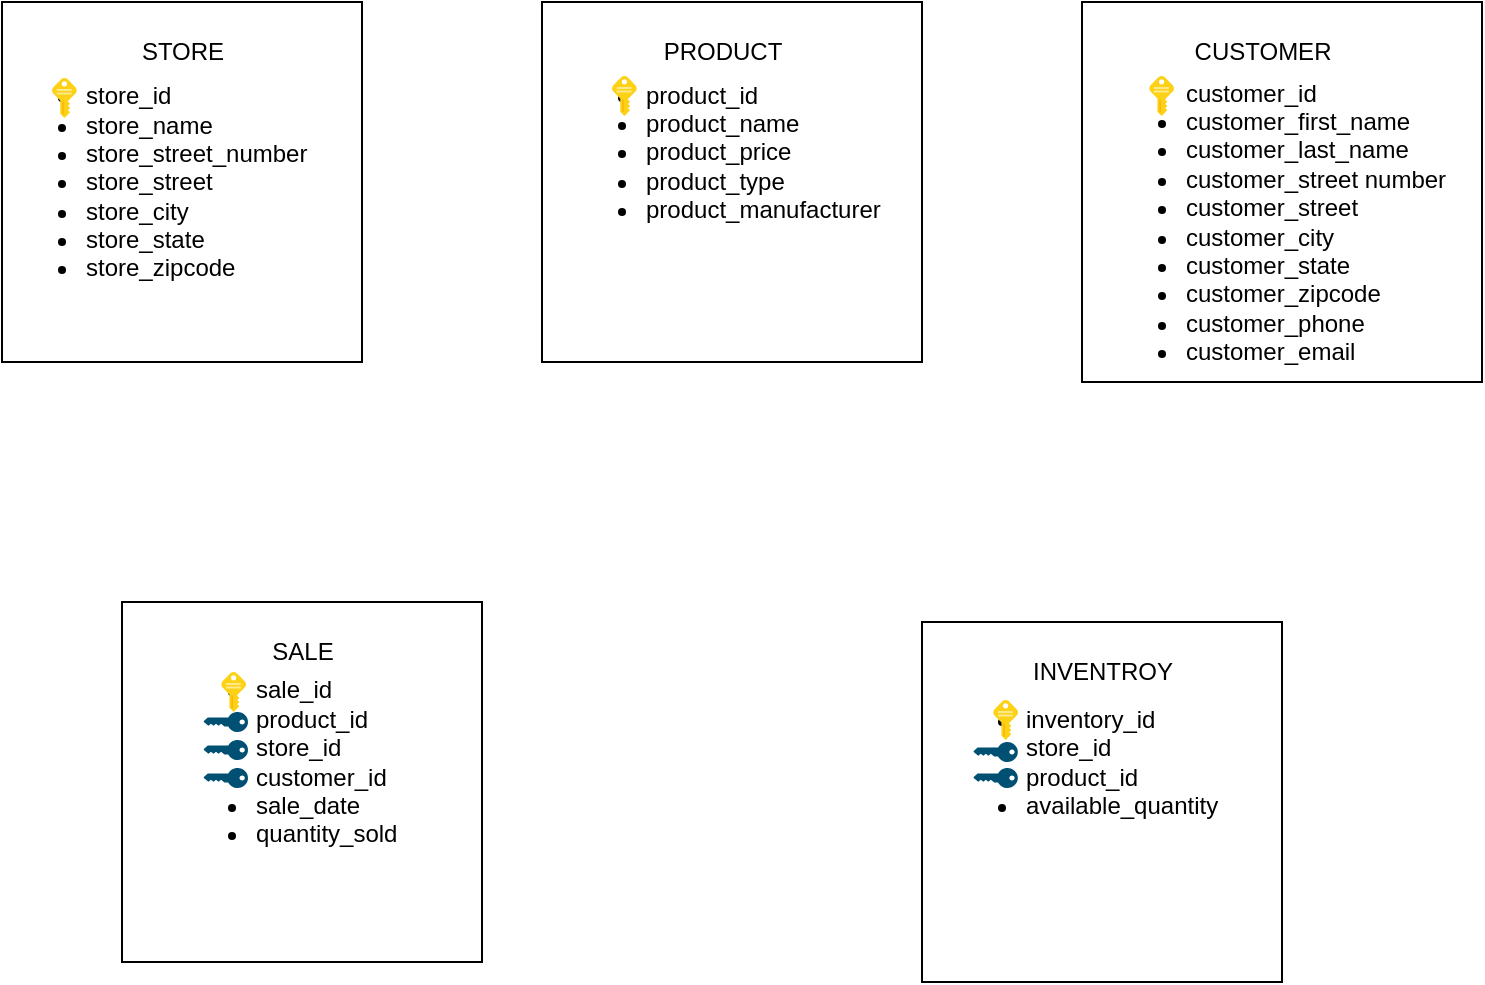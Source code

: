 <mxfile version="21.1.5" type="github">
  <diagram id="C5RBs43oDa-KdzZeNtuy" name="Page-1">
    <mxGraphModel dx="1050" dy="531" grid="1" gridSize="10" guides="1" tooltips="1" connect="1" arrows="1" fold="1" page="1" pageScale="1" pageWidth="827" pageHeight="1169" math="0" shadow="0">
      <root>
        <mxCell id="WIyWlLk6GJQsqaUBKTNV-0" />
        <mxCell id="WIyWlLk6GJQsqaUBKTNV-1" parent="WIyWlLk6GJQsqaUBKTNV-0" />
        <mxCell id="DvmWg05eOIDumtDc3zBH-30" value="" style="group" vertex="1" connectable="0" parent="WIyWlLk6GJQsqaUBKTNV-1">
          <mxGeometry x="600" y="80" width="200" height="200" as="geometry" />
        </mxCell>
        <mxCell id="DvmWg05eOIDumtDc3zBH-8" value="" style="whiteSpace=wrap;html=1;aspect=fixed;movable=1;resizable=1;rotatable=1;deletable=1;editable=1;locked=0;connectable=1;container=0;" vertex="1" parent="DvmWg05eOIDumtDc3zBH-30">
          <mxGeometry width="200" height="190" as="geometry" />
        </mxCell>
        <mxCell id="DvmWg05eOIDumtDc3zBH-9" value="CUSTOMER" style="text;html=1;align=center;verticalAlign=middle;resizable=1;points=[];autosize=1;strokeColor=none;fillColor=none;movable=1;rotatable=1;deletable=1;editable=1;locked=0;connectable=1;container=0;" vertex="1" parent="DvmWg05eOIDumtDc3zBH-30">
          <mxGeometry x="45" y="10" width="90" height="30" as="geometry" />
        </mxCell>
        <mxCell id="DvmWg05eOIDumtDc3zBH-19" value="&lt;ul&gt;&lt;li&gt;customer_id&lt;/li&gt;&lt;li&gt;customer_first_name&lt;/li&gt;&lt;li&gt;customer_last_name&lt;/li&gt;&lt;li&gt;customer_street number&lt;/li&gt;&lt;li&gt;customer_street&lt;/li&gt;&lt;li&gt;customer_city&lt;/li&gt;&lt;li&gt;customer_state&lt;/li&gt;&lt;li&gt;customer_zipcode&lt;/li&gt;&lt;li&gt;customer_phone&lt;/li&gt;&lt;li&gt;customer_email&lt;/li&gt;&lt;/ul&gt;" style="text;html=1;align=left;verticalAlign=middle;resizable=0;points=[];autosize=1;strokeColor=none;fillColor=none;container=0;" vertex="1" parent="DvmWg05eOIDumtDc3zBH-30">
          <mxGeometry x="10" y="20" width="190" height="180" as="geometry" />
        </mxCell>
        <mxCell id="DvmWg05eOIDumtDc3zBH-25" value="" style="image;sketch=0;aspect=fixed;html=1;points=[];align=center;fontSize=12;image=img/lib/mscae/Key.svg;container=0;" vertex="1" parent="DvmWg05eOIDumtDc3zBH-30">
          <mxGeometry x="33.6" y="37" width="12.4" height="20" as="geometry" />
        </mxCell>
        <mxCell id="DvmWg05eOIDumtDc3zBH-32" value="" style="group" vertex="1" connectable="0" parent="WIyWlLk6GJQsqaUBKTNV-1">
          <mxGeometry x="330" y="80" width="190" height="180" as="geometry" />
        </mxCell>
        <mxCell id="DvmWg05eOIDumtDc3zBH-4" value="" style="whiteSpace=wrap;html=1;aspect=fixed;movable=1;resizable=1;rotatable=1;deletable=1;editable=1;locked=0;connectable=1;container=0;" vertex="1" parent="DvmWg05eOIDumtDc3zBH-32">
          <mxGeometry width="190" height="180" as="geometry" />
        </mxCell>
        <mxCell id="DvmWg05eOIDumtDc3zBH-5" value="PRODUCT" style="text;html=1;align=center;verticalAlign=middle;resizable=1;points=[];autosize=1;strokeColor=none;fillColor=none;movable=1;rotatable=1;deletable=1;editable=1;locked=0;connectable=1;container=0;" vertex="1" parent="DvmWg05eOIDumtDc3zBH-32">
          <mxGeometry x="50" y="10" width="80" height="30" as="geometry" />
        </mxCell>
        <mxCell id="DvmWg05eOIDumtDc3zBH-18" value="&lt;ul&gt;&lt;li&gt;product_id&lt;/li&gt;&lt;li&gt;product_name&lt;/li&gt;&lt;li&gt;product_price&lt;/li&gt;&lt;li&gt;product_type&lt;/li&gt;&lt;li&gt;product_manufacturer&lt;/li&gt;&lt;/ul&gt;" style="text;html=1;align=left;verticalAlign=middle;resizable=0;points=[];autosize=1;strokeColor=none;fillColor=none;container=0;" vertex="1" parent="DvmWg05eOIDumtDc3zBH-32">
          <mxGeometry x="10" y="20" width="180" height="110" as="geometry" />
        </mxCell>
        <mxCell id="DvmWg05eOIDumtDc3zBH-28" value="" style="image;sketch=0;aspect=fixed;html=1;points=[];align=center;fontSize=12;image=img/lib/mscae/Key.svg;container=0;" vertex="1" parent="DvmWg05eOIDumtDc3zBH-32">
          <mxGeometry x="35" y="37" width="12.4" height="20" as="geometry" />
        </mxCell>
        <mxCell id="DvmWg05eOIDumtDc3zBH-33" value="" style="group" vertex="1" connectable="0" parent="WIyWlLk6GJQsqaUBKTNV-1">
          <mxGeometry x="60" y="80" width="180" height="180" as="geometry" />
        </mxCell>
        <mxCell id="DvmWg05eOIDumtDc3zBH-0" value="" style="whiteSpace=wrap;html=1;aspect=fixed;movable=1;resizable=1;rotatable=1;deletable=1;editable=1;locked=0;connectable=1;container=0;" vertex="1" parent="DvmWg05eOIDumtDc3zBH-33">
          <mxGeometry width="180" height="180" as="geometry" />
        </mxCell>
        <mxCell id="DvmWg05eOIDumtDc3zBH-1" value="STORE" style="text;html=1;align=center;verticalAlign=middle;resizable=1;points=[];autosize=1;strokeColor=none;fillColor=none;movable=1;rotatable=1;deletable=1;editable=1;locked=0;connectable=1;container=0;" vertex="1" parent="DvmWg05eOIDumtDc3zBH-33">
          <mxGeometry x="60" y="10" width="60" height="30" as="geometry" />
        </mxCell>
        <mxCell id="DvmWg05eOIDumtDc3zBH-17" value="&lt;ul style=&quot;border-color: var(--border-color);&quot;&gt;&lt;li&gt;store_id&lt;/li&gt;&lt;li&gt;store_name&lt;/li&gt;&lt;li&gt;store_street_number&lt;/li&gt;&lt;li style=&quot;border-color: var(--border-color);&quot;&gt;store_street&lt;/li&gt;&lt;li style=&quot;border-color: var(--border-color);&quot;&gt;store_city&lt;/li&gt;&lt;li style=&quot;border-color: var(--border-color);&quot;&gt;store_state&lt;/li&gt;&lt;li style=&quot;border-color: var(--border-color);&quot;&gt;store_zipcode&lt;/li&gt;&lt;/ul&gt;&lt;div&gt;&lt;/div&gt;" style="text;html=1;align=left;verticalAlign=middle;resizable=0;points=[];autosize=1;strokeColor=none;fillColor=none;container=0;" vertex="1" parent="DvmWg05eOIDumtDc3zBH-33">
          <mxGeometry y="20" width="170" height="140" as="geometry" />
        </mxCell>
        <mxCell id="DvmWg05eOIDumtDc3zBH-27" value="" style="image;sketch=0;aspect=fixed;html=1;points=[];align=center;fontSize=12;image=img/lib/mscae/Key.svg;container=0;" vertex="1" parent="DvmWg05eOIDumtDc3zBH-33">
          <mxGeometry x="25" y="38" width="12.4" height="20" as="geometry" />
        </mxCell>
        <mxCell id="DvmWg05eOIDumtDc3zBH-44" value="" style="group" vertex="1" connectable="0" parent="WIyWlLk6GJQsqaUBKTNV-1">
          <mxGeometry x="120" y="380" width="180" height="180" as="geometry" />
        </mxCell>
        <mxCell id="DvmWg05eOIDumtDc3zBH-11" value="" style="whiteSpace=wrap;html=1;aspect=fixed;movable=1;resizable=1;rotatable=1;deletable=1;editable=1;locked=0;connectable=1;container=0;" vertex="1" parent="DvmWg05eOIDumtDc3zBH-44">
          <mxGeometry width="180" height="180" as="geometry" />
        </mxCell>
        <mxCell id="DvmWg05eOIDumtDc3zBH-12" value="SALE" style="text;html=1;align=center;verticalAlign=middle;resizable=1;points=[];autosize=1;strokeColor=none;fillColor=none;movable=1;rotatable=1;deletable=1;editable=1;locked=0;connectable=1;container=0;" vertex="1" parent="DvmWg05eOIDumtDc3zBH-44">
          <mxGeometry x="65" y="10" width="50" height="30" as="geometry" />
        </mxCell>
        <mxCell id="DvmWg05eOIDumtDc3zBH-20" value="&lt;ul&gt;&lt;li&gt;sale_id&lt;/li&gt;&lt;li&gt;product_id&lt;/li&gt;&lt;li&gt;store_id&lt;/li&gt;&lt;li&gt;customer_id&lt;/li&gt;&lt;li&gt;sale_date&lt;/li&gt;&lt;li&gt;quantity_sold&lt;/li&gt;&lt;/ul&gt;" style="text;html=1;align=left;verticalAlign=middle;resizable=0;points=[];autosize=1;strokeColor=none;fillColor=none;container=0;" vertex="1" parent="DvmWg05eOIDumtDc3zBH-44">
          <mxGeometry x="25" y="20" width="130" height="120" as="geometry" />
        </mxCell>
        <mxCell id="DvmWg05eOIDumtDc3zBH-26" value="" style="image;sketch=0;aspect=fixed;html=1;points=[];align=center;fontSize=12;image=img/lib/mscae/Key.svg;container=0;" vertex="1" parent="DvmWg05eOIDumtDc3zBH-44">
          <mxGeometry x="49.6" y="35" width="12.4" height="20" as="geometry" />
        </mxCell>
        <mxCell id="DvmWg05eOIDumtDc3zBH-40" value="" style="points=[[0,0.5,0],[0.24,0,0],[0.5,0.28,0],[0.995,0.475,0],[0.5,0.72,0],[0.24,1,0]];verticalLabelPosition=bottom;sketch=0;html=1;verticalAlign=top;aspect=fixed;align=center;pointerEvents=1;shape=mxgraph.cisco19.key;fillColor=#005073;strokeColor=none;flipH=1;container=0;" vertex="1" parent="DvmWg05eOIDumtDc3zBH-44">
          <mxGeometry x="40.78" y="55" width="22.22" height="10" as="geometry" />
        </mxCell>
        <mxCell id="DvmWg05eOIDumtDc3zBH-39" value="" style="points=[[0,0.5,0],[0.24,0,0],[0.5,0.28,0],[0.995,0.475,0],[0.5,0.72,0],[0.24,1,0]];verticalLabelPosition=bottom;sketch=0;html=1;verticalAlign=top;aspect=fixed;align=center;pointerEvents=1;shape=mxgraph.cisco19.key;fillColor=#005073;strokeColor=none;flipH=1;container=0;" vertex="1" parent="DvmWg05eOIDumtDc3zBH-44">
          <mxGeometry x="40.78" y="69" width="22.22" height="10" as="geometry" />
        </mxCell>
        <mxCell id="DvmWg05eOIDumtDc3zBH-38" value="" style="points=[[0,0.5,0],[0.24,0,0],[0.5,0.28,0],[0.995,0.475,0],[0.5,0.72,0],[0.24,1,0]];verticalLabelPosition=bottom;sketch=0;html=1;verticalAlign=top;aspect=fixed;align=center;pointerEvents=1;shape=mxgraph.cisco19.key;fillColor=#005073;strokeColor=none;flipH=1;container=0;" vertex="1" parent="DvmWg05eOIDumtDc3zBH-44">
          <mxGeometry x="40.78" y="83" width="22.22" height="10" as="geometry" />
        </mxCell>
        <mxCell id="DvmWg05eOIDumtDc3zBH-45" value="" style="group" vertex="1" connectable="0" parent="WIyWlLk6GJQsqaUBKTNV-1">
          <mxGeometry x="520" y="390" width="180" height="180" as="geometry" />
        </mxCell>
        <mxCell id="DvmWg05eOIDumtDc3zBH-15" value="" style="whiteSpace=wrap;html=1;aspect=fixed;movable=1;resizable=1;rotatable=1;deletable=1;editable=1;locked=0;connectable=1;container=0;" vertex="1" parent="DvmWg05eOIDumtDc3zBH-45">
          <mxGeometry width="180" height="180" as="geometry" />
        </mxCell>
        <mxCell id="DvmWg05eOIDumtDc3zBH-16" value="INVENTROY" style="text;html=1;align=center;verticalAlign=middle;resizable=1;points=[];autosize=1;strokeColor=none;fillColor=none;movable=1;rotatable=1;deletable=1;editable=1;locked=0;connectable=1;container=0;" vertex="1" parent="DvmWg05eOIDumtDc3zBH-45">
          <mxGeometry x="45" y="10" width="90" height="30" as="geometry" />
        </mxCell>
        <mxCell id="DvmWg05eOIDumtDc3zBH-21" value="&lt;ul&gt;&lt;li&gt;inventory_id&lt;/li&gt;&lt;li&gt;store_id&lt;/li&gt;&lt;li&gt;product_id&lt;/li&gt;&lt;li&gt;available_quantity&lt;/li&gt;&lt;/ul&gt;" style="text;html=1;align=left;verticalAlign=middle;resizable=0;points=[];autosize=1;strokeColor=none;fillColor=none;container=0;" vertex="1" parent="DvmWg05eOIDumtDc3zBH-45">
          <mxGeometry x="10" y="20" width="160" height="100" as="geometry" />
        </mxCell>
        <mxCell id="DvmWg05eOIDumtDc3zBH-29" value="" style="image;sketch=0;aspect=fixed;html=1;points=[];align=center;fontSize=12;image=img/lib/mscae/Key.svg;container=0;" vertex="1" parent="DvmWg05eOIDumtDc3zBH-45">
          <mxGeometry x="35.6" y="39" width="12.4" height="20" as="geometry" />
        </mxCell>
        <mxCell id="DvmWg05eOIDumtDc3zBH-37" value="" style="points=[[0,0.5,0],[0.24,0,0],[0.5,0.28,0],[0.995,0.475,0],[0.5,0.72,0],[0.24,1,0]];verticalLabelPosition=bottom;sketch=0;html=1;verticalAlign=top;aspect=fixed;align=center;pointerEvents=1;shape=mxgraph.cisco19.key;fillColor=#005073;strokeColor=none;flipH=1;container=0;" vertex="1" parent="DvmWg05eOIDumtDc3zBH-45">
          <mxGeometry x="25.69" y="60" width="22.22" height="10" as="geometry" />
        </mxCell>
        <mxCell id="DvmWg05eOIDumtDc3zBH-36" value="" style="points=[[0,0.5,0],[0.24,0,0],[0.5,0.28,0],[0.995,0.475,0],[0.5,0.72,0],[0.24,1,0]];verticalLabelPosition=bottom;sketch=0;html=1;verticalAlign=top;aspect=fixed;align=center;pointerEvents=1;shape=mxgraph.cisco19.key;fillColor=#005073;strokeColor=none;flipH=1;container=0;" vertex="1" parent="DvmWg05eOIDumtDc3zBH-45">
          <mxGeometry x="25.69" y="73" width="22.22" height="10" as="geometry" />
        </mxCell>
      </root>
    </mxGraphModel>
  </diagram>
</mxfile>
